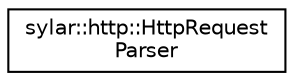 digraph "类继承关系图"
{
 // LATEX_PDF_SIZE
  edge [fontname="Helvetica",fontsize="10",labelfontname="Helvetica",labelfontsize="10"];
  node [fontname="Helvetica",fontsize="10",shape=record];
  rankdir="LR";
  Node0 [label="sylar::http::HttpRequest\lParser",height=0.2,width=0.4,color="black", fillcolor="white", style="filled",URL="$classsylar_1_1http_1_1HttpRequestParser.html",tooltip="HTTP请求解析类"];
}
